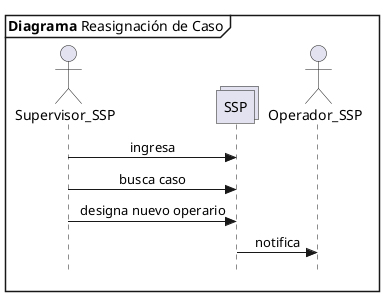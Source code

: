 @startuml Denuncia_web
skinparam Style strictuml
skinparam SequenceMessageAlignment center

mainframe **Diagrama** Reasignación de Caso

actor Supervisor_SSP as supssp
collections SSP 
actor Operador_SSP as opssp

supssp -> SSP : ingresa
supssp -> SSP : busca caso
supssp -> SSP : designa nuevo operario
SSP -> opssp : notifica

@enduml